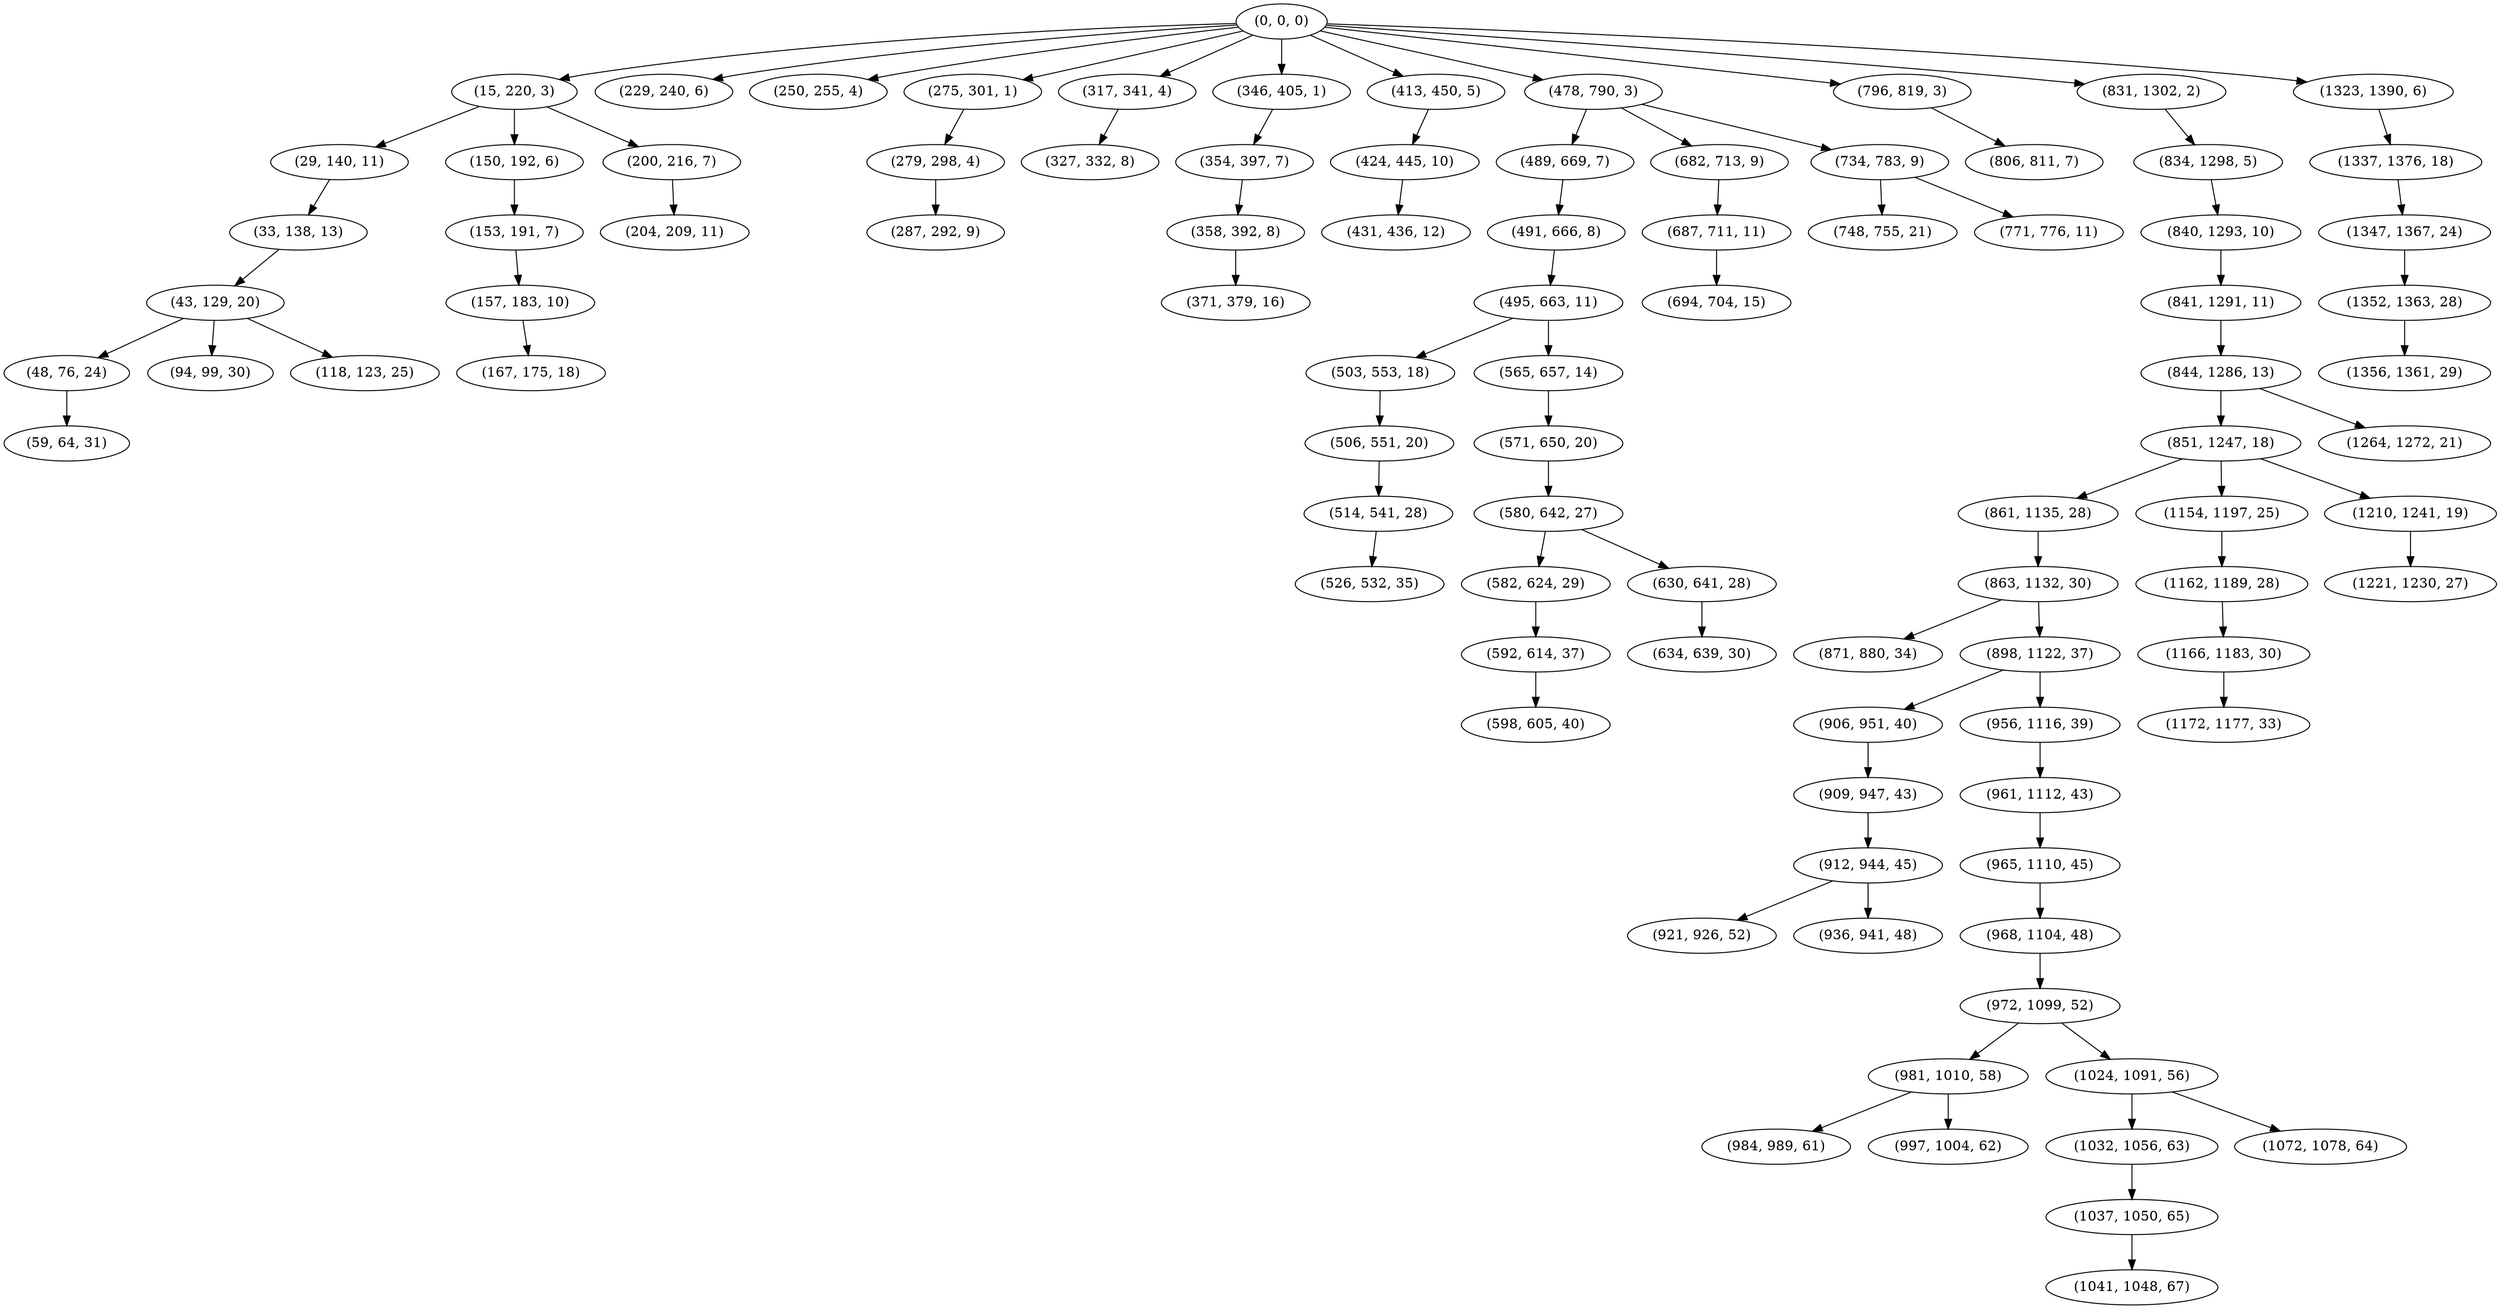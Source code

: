 digraph tree {
    "(0, 0, 0)";
    "(15, 220, 3)";
    "(29, 140, 11)";
    "(33, 138, 13)";
    "(43, 129, 20)";
    "(48, 76, 24)";
    "(59, 64, 31)";
    "(94, 99, 30)";
    "(118, 123, 25)";
    "(150, 192, 6)";
    "(153, 191, 7)";
    "(157, 183, 10)";
    "(167, 175, 18)";
    "(200, 216, 7)";
    "(204, 209, 11)";
    "(229, 240, 6)";
    "(250, 255, 4)";
    "(275, 301, 1)";
    "(279, 298, 4)";
    "(287, 292, 9)";
    "(317, 341, 4)";
    "(327, 332, 8)";
    "(346, 405, 1)";
    "(354, 397, 7)";
    "(358, 392, 8)";
    "(371, 379, 16)";
    "(413, 450, 5)";
    "(424, 445, 10)";
    "(431, 436, 12)";
    "(478, 790, 3)";
    "(489, 669, 7)";
    "(491, 666, 8)";
    "(495, 663, 11)";
    "(503, 553, 18)";
    "(506, 551, 20)";
    "(514, 541, 28)";
    "(526, 532, 35)";
    "(565, 657, 14)";
    "(571, 650, 20)";
    "(580, 642, 27)";
    "(582, 624, 29)";
    "(592, 614, 37)";
    "(598, 605, 40)";
    "(630, 641, 28)";
    "(634, 639, 30)";
    "(682, 713, 9)";
    "(687, 711, 11)";
    "(694, 704, 15)";
    "(734, 783, 9)";
    "(748, 755, 21)";
    "(771, 776, 11)";
    "(796, 819, 3)";
    "(806, 811, 7)";
    "(831, 1302, 2)";
    "(834, 1298, 5)";
    "(840, 1293, 10)";
    "(841, 1291, 11)";
    "(844, 1286, 13)";
    "(851, 1247, 18)";
    "(861, 1135, 28)";
    "(863, 1132, 30)";
    "(871, 880, 34)";
    "(898, 1122, 37)";
    "(906, 951, 40)";
    "(909, 947, 43)";
    "(912, 944, 45)";
    "(921, 926, 52)";
    "(936, 941, 48)";
    "(956, 1116, 39)";
    "(961, 1112, 43)";
    "(965, 1110, 45)";
    "(968, 1104, 48)";
    "(972, 1099, 52)";
    "(981, 1010, 58)";
    "(984, 989, 61)";
    "(997, 1004, 62)";
    "(1024, 1091, 56)";
    "(1032, 1056, 63)";
    "(1037, 1050, 65)";
    "(1041, 1048, 67)";
    "(1072, 1078, 64)";
    "(1154, 1197, 25)";
    "(1162, 1189, 28)";
    "(1166, 1183, 30)";
    "(1172, 1177, 33)";
    "(1210, 1241, 19)";
    "(1221, 1230, 27)";
    "(1264, 1272, 21)";
    "(1323, 1390, 6)";
    "(1337, 1376, 18)";
    "(1347, 1367, 24)";
    "(1352, 1363, 28)";
    "(1356, 1361, 29)";
    "(0, 0, 0)" -> "(15, 220, 3)";
    "(0, 0, 0)" -> "(229, 240, 6)";
    "(0, 0, 0)" -> "(250, 255, 4)";
    "(0, 0, 0)" -> "(275, 301, 1)";
    "(0, 0, 0)" -> "(317, 341, 4)";
    "(0, 0, 0)" -> "(346, 405, 1)";
    "(0, 0, 0)" -> "(413, 450, 5)";
    "(0, 0, 0)" -> "(478, 790, 3)";
    "(0, 0, 0)" -> "(796, 819, 3)";
    "(0, 0, 0)" -> "(831, 1302, 2)";
    "(0, 0, 0)" -> "(1323, 1390, 6)";
    "(15, 220, 3)" -> "(29, 140, 11)";
    "(15, 220, 3)" -> "(150, 192, 6)";
    "(15, 220, 3)" -> "(200, 216, 7)";
    "(29, 140, 11)" -> "(33, 138, 13)";
    "(33, 138, 13)" -> "(43, 129, 20)";
    "(43, 129, 20)" -> "(48, 76, 24)";
    "(43, 129, 20)" -> "(94, 99, 30)";
    "(43, 129, 20)" -> "(118, 123, 25)";
    "(48, 76, 24)" -> "(59, 64, 31)";
    "(150, 192, 6)" -> "(153, 191, 7)";
    "(153, 191, 7)" -> "(157, 183, 10)";
    "(157, 183, 10)" -> "(167, 175, 18)";
    "(200, 216, 7)" -> "(204, 209, 11)";
    "(275, 301, 1)" -> "(279, 298, 4)";
    "(279, 298, 4)" -> "(287, 292, 9)";
    "(317, 341, 4)" -> "(327, 332, 8)";
    "(346, 405, 1)" -> "(354, 397, 7)";
    "(354, 397, 7)" -> "(358, 392, 8)";
    "(358, 392, 8)" -> "(371, 379, 16)";
    "(413, 450, 5)" -> "(424, 445, 10)";
    "(424, 445, 10)" -> "(431, 436, 12)";
    "(478, 790, 3)" -> "(489, 669, 7)";
    "(478, 790, 3)" -> "(682, 713, 9)";
    "(478, 790, 3)" -> "(734, 783, 9)";
    "(489, 669, 7)" -> "(491, 666, 8)";
    "(491, 666, 8)" -> "(495, 663, 11)";
    "(495, 663, 11)" -> "(503, 553, 18)";
    "(495, 663, 11)" -> "(565, 657, 14)";
    "(503, 553, 18)" -> "(506, 551, 20)";
    "(506, 551, 20)" -> "(514, 541, 28)";
    "(514, 541, 28)" -> "(526, 532, 35)";
    "(565, 657, 14)" -> "(571, 650, 20)";
    "(571, 650, 20)" -> "(580, 642, 27)";
    "(580, 642, 27)" -> "(582, 624, 29)";
    "(580, 642, 27)" -> "(630, 641, 28)";
    "(582, 624, 29)" -> "(592, 614, 37)";
    "(592, 614, 37)" -> "(598, 605, 40)";
    "(630, 641, 28)" -> "(634, 639, 30)";
    "(682, 713, 9)" -> "(687, 711, 11)";
    "(687, 711, 11)" -> "(694, 704, 15)";
    "(734, 783, 9)" -> "(748, 755, 21)";
    "(734, 783, 9)" -> "(771, 776, 11)";
    "(796, 819, 3)" -> "(806, 811, 7)";
    "(831, 1302, 2)" -> "(834, 1298, 5)";
    "(834, 1298, 5)" -> "(840, 1293, 10)";
    "(840, 1293, 10)" -> "(841, 1291, 11)";
    "(841, 1291, 11)" -> "(844, 1286, 13)";
    "(844, 1286, 13)" -> "(851, 1247, 18)";
    "(844, 1286, 13)" -> "(1264, 1272, 21)";
    "(851, 1247, 18)" -> "(861, 1135, 28)";
    "(851, 1247, 18)" -> "(1154, 1197, 25)";
    "(851, 1247, 18)" -> "(1210, 1241, 19)";
    "(861, 1135, 28)" -> "(863, 1132, 30)";
    "(863, 1132, 30)" -> "(871, 880, 34)";
    "(863, 1132, 30)" -> "(898, 1122, 37)";
    "(898, 1122, 37)" -> "(906, 951, 40)";
    "(898, 1122, 37)" -> "(956, 1116, 39)";
    "(906, 951, 40)" -> "(909, 947, 43)";
    "(909, 947, 43)" -> "(912, 944, 45)";
    "(912, 944, 45)" -> "(921, 926, 52)";
    "(912, 944, 45)" -> "(936, 941, 48)";
    "(956, 1116, 39)" -> "(961, 1112, 43)";
    "(961, 1112, 43)" -> "(965, 1110, 45)";
    "(965, 1110, 45)" -> "(968, 1104, 48)";
    "(968, 1104, 48)" -> "(972, 1099, 52)";
    "(972, 1099, 52)" -> "(981, 1010, 58)";
    "(972, 1099, 52)" -> "(1024, 1091, 56)";
    "(981, 1010, 58)" -> "(984, 989, 61)";
    "(981, 1010, 58)" -> "(997, 1004, 62)";
    "(1024, 1091, 56)" -> "(1032, 1056, 63)";
    "(1024, 1091, 56)" -> "(1072, 1078, 64)";
    "(1032, 1056, 63)" -> "(1037, 1050, 65)";
    "(1037, 1050, 65)" -> "(1041, 1048, 67)";
    "(1154, 1197, 25)" -> "(1162, 1189, 28)";
    "(1162, 1189, 28)" -> "(1166, 1183, 30)";
    "(1166, 1183, 30)" -> "(1172, 1177, 33)";
    "(1210, 1241, 19)" -> "(1221, 1230, 27)";
    "(1323, 1390, 6)" -> "(1337, 1376, 18)";
    "(1337, 1376, 18)" -> "(1347, 1367, 24)";
    "(1347, 1367, 24)" -> "(1352, 1363, 28)";
    "(1352, 1363, 28)" -> "(1356, 1361, 29)";
}
